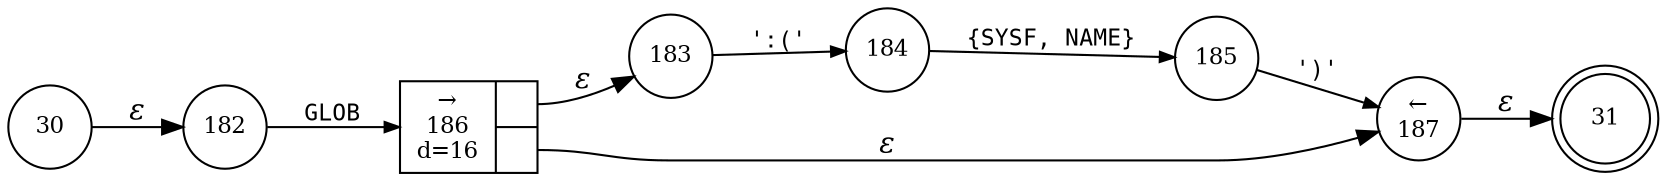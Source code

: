 digraph ATN {
rankdir=LR;
s31[fontsize=11, label="31", shape=doublecircle, fixedsize=true, width=.6];
s182[fontsize=11,label="182", shape=circle, fixedsize=true, width=.55, peripheries=1];
s183[fontsize=11,label="183", shape=circle, fixedsize=true, width=.55, peripheries=1];
s184[fontsize=11,label="184", shape=circle, fixedsize=true, width=.55, peripheries=1];
s185[fontsize=11,label="185", shape=circle, fixedsize=true, width=.55, peripheries=1];
s186[fontsize=11,label="{&rarr;\n186\nd=16|{<p0>|<p1>}}", shape=record, fixedsize=false, peripheries=1];
s187[fontsize=11,label="&larr;\n187", shape=circle, fixedsize=true, width=.55, peripheries=1];
s30[fontsize=11,label="30", shape=circle, fixedsize=true, width=.55, peripheries=1];
s30 -> s182 [fontname="Times-Italic", label="&epsilon;"];
s182 -> s186 [fontsize=11, fontname="Courier", arrowsize=.7, label = "GLOB", arrowhead = normal];
s186:p0 -> s183 [fontname="Times-Italic", label="&epsilon;"];
s186:p1 -> s187 [fontname="Times-Italic", label="&epsilon;"];
s183 -> s184 [fontsize=11, fontname="Courier", arrowsize=.7, label = "':('", arrowhead = normal];
s187 -> s31 [fontname="Times-Italic", label="&epsilon;"];
s184 -> s185 [fontsize=11, fontname="Courier", arrowsize=.7, label = "{SYSF, NAME}", arrowhead = normal];
s185 -> s187 [fontsize=11, fontname="Courier", arrowsize=.7, label = "')'", arrowhead = normal];
}